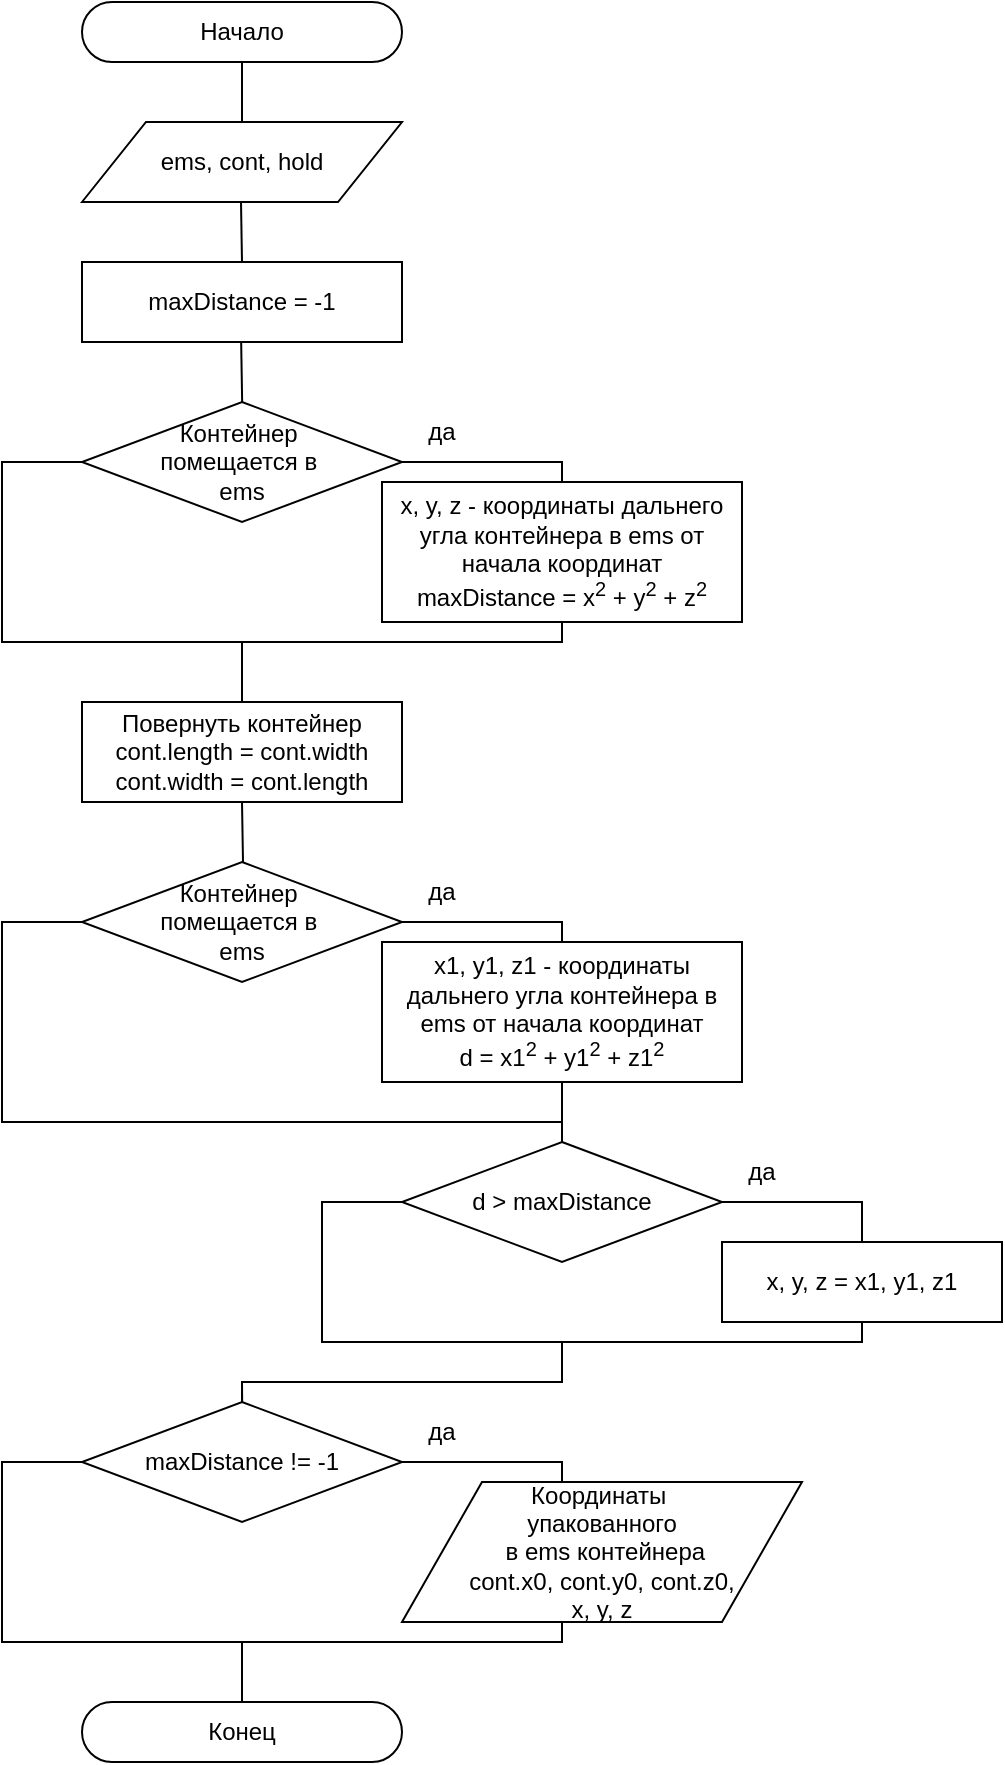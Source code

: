 <mxfile version="27.0.9">
  <diagram name="Страница — 1" id="oIGkv35JSirXxDSVPZw_">
    <mxGraphModel dx="969" dy="-588" grid="1" gridSize="10" guides="1" tooltips="1" connect="1" arrows="1" fold="1" page="1" pageScale="1" pageWidth="827" pageHeight="1169" math="0" shadow="0">
      <root>
        <mxCell id="0" />
        <mxCell id="1" parent="0" />
        <mxCell id="ZmkryA6pYVP38JDTjNkh-118" value="Начало" style="html=1;dashed=0;whiteSpace=wrap;shape=mxgraph.dfd.start" vertex="1" parent="1">
          <mxGeometry x="320" y="1270" width="160" height="30" as="geometry" />
        </mxCell>
        <mxCell id="ZmkryA6pYVP38JDTjNkh-119" value="ems, cont, hold" style="shape=parallelogram;perimeter=parallelogramPerimeter;whiteSpace=wrap;html=1;dashed=0;" vertex="1" parent="1">
          <mxGeometry x="320" y="1330" width="160" height="40" as="geometry" />
        </mxCell>
        <mxCell id="ZmkryA6pYVP38JDTjNkh-120" value="" style="endArrow=none;html=1;rounded=0;entryX=0.5;entryY=0.5;entryDx=0;entryDy=15;entryPerimeter=0;exitX=0.5;exitY=0;exitDx=0;exitDy=0;" edge="1" parent="1" source="ZmkryA6pYVP38JDTjNkh-119" target="ZmkryA6pYVP38JDTjNkh-118">
          <mxGeometry width="50" height="50" relative="1" as="geometry">
            <mxPoint x="420" y="1420" as="sourcePoint" />
            <mxPoint x="470" y="1370" as="targetPoint" />
          </mxGeometry>
        </mxCell>
        <mxCell id="ZmkryA6pYVP38JDTjNkh-121" value="" style="endArrow=none;html=1;rounded=0;entryX=0.5;entryY=0.5;entryDx=0;entryDy=15;entryPerimeter=0;exitX=0.5;exitY=0;exitDx=0;exitDy=0;" edge="1" parent="1">
          <mxGeometry width="50" height="50" relative="1" as="geometry">
            <mxPoint x="400" y="1400.0" as="sourcePoint" />
            <mxPoint x="399.5" y="1370" as="targetPoint" />
          </mxGeometry>
        </mxCell>
        <mxCell id="ZmkryA6pYVP38JDTjNkh-124" value="maxDistance = -1" style="rounded=0;whiteSpace=wrap;html=1;" vertex="1" parent="1">
          <mxGeometry x="320" y="1400" width="160" height="40" as="geometry" />
        </mxCell>
        <mxCell id="ZmkryA6pYVP38JDTjNkh-126" value="Контейнер&amp;nbsp;&lt;div&gt;помещается в&amp;nbsp;&lt;/div&gt;&lt;div&gt;ems&lt;/div&gt;" style="rhombus;whiteSpace=wrap;html=1;" vertex="1" parent="1">
          <mxGeometry x="320" y="1470" width="160" height="60" as="geometry" />
        </mxCell>
        <mxCell id="ZmkryA6pYVP38JDTjNkh-127" value="" style="endArrow=none;html=1;rounded=0;entryX=0.5;entryY=0.5;entryDx=0;entryDy=15;entryPerimeter=0;exitX=0.5;exitY=0;exitDx=0;exitDy=0;" edge="1" parent="1">
          <mxGeometry width="50" height="50" relative="1" as="geometry">
            <mxPoint x="400.08" y="1470.0" as="sourcePoint" />
            <mxPoint x="399.58" y="1440" as="targetPoint" />
          </mxGeometry>
        </mxCell>
        <mxCell id="ZmkryA6pYVP38JDTjNkh-128" value="x, y, z - координаты дальнего угла контейнера в ems от начала координат&lt;div&gt;maxDistance = x&lt;sup&gt;2&lt;/sup&gt; + y&lt;sup&gt;2&lt;/sup&gt; + z&lt;sup&gt;2&lt;/sup&gt;&lt;/div&gt;" style="rounded=0;whiteSpace=wrap;html=1;" vertex="1" parent="1">
          <mxGeometry x="470" y="1510" width="180" height="70" as="geometry" />
        </mxCell>
        <mxCell id="ZmkryA6pYVP38JDTjNkh-129" value="" style="endArrow=none;html=1;rounded=0;entryX=1;entryY=0.5;entryDx=0;entryDy=0;exitX=0.5;exitY=0;exitDx=0;exitDy=0;" edge="1" parent="1" source="ZmkryA6pYVP38JDTjNkh-128">
          <mxGeometry width="50" height="50" relative="1" as="geometry">
            <mxPoint x="370" y="1670" as="sourcePoint" />
            <mxPoint x="480" y="1500" as="targetPoint" />
            <Array as="points">
              <mxPoint x="560" y="1500" />
              <mxPoint x="480" y="1500" />
            </Array>
          </mxGeometry>
        </mxCell>
        <mxCell id="ZmkryA6pYVP38JDTjNkh-130" value="" style="endArrow=none;html=1;rounded=0;entryX=0;entryY=0.5;entryDx=0;entryDy=0;" edge="1" parent="1">
          <mxGeometry width="50" height="50" relative="1" as="geometry">
            <mxPoint x="400" y="1590" as="sourcePoint" />
            <mxPoint x="320" y="1500" as="targetPoint" />
            <Array as="points">
              <mxPoint x="280" y="1590" />
              <mxPoint x="280" y="1500" />
            </Array>
          </mxGeometry>
        </mxCell>
        <mxCell id="ZmkryA6pYVP38JDTjNkh-131" value="да" style="text;html=1;align=center;verticalAlign=middle;whiteSpace=wrap;rounded=0;" vertex="1" parent="1">
          <mxGeometry x="470" y="1470" width="60" height="30" as="geometry" />
        </mxCell>
        <mxCell id="ZmkryA6pYVP38JDTjNkh-137" value="" style="endArrow=none;html=1;rounded=0;entryX=0.5;entryY=1;entryDx=0;entryDy=0;exitX=0.5;exitY=1;exitDx=0;exitDy=0;" edge="1" parent="1" target="ZmkryA6pYVP38JDTjNkh-128">
          <mxGeometry width="50" height="50" relative="1" as="geometry">
            <mxPoint x="400" y="1620" as="sourcePoint" />
            <mxPoint x="590" y="1570" as="targetPoint" />
            <Array as="points">
              <mxPoint x="400" y="1590" />
              <mxPoint x="560" y="1590" />
            </Array>
          </mxGeometry>
        </mxCell>
        <mxCell id="ZmkryA6pYVP38JDTjNkh-138" value="Повернуть контейнер&lt;div&gt;cont.length = cont.width&lt;/div&gt;&lt;div&gt;cont.width = cont.length&lt;br&gt;&lt;/div&gt;" style="rounded=0;whiteSpace=wrap;html=1;" vertex="1" parent="1">
          <mxGeometry x="320" y="1620" width="160" height="50" as="geometry" />
        </mxCell>
        <mxCell id="ZmkryA6pYVP38JDTjNkh-139" value="Контейнер&amp;nbsp;&lt;div&gt;помещается в&amp;nbsp;&lt;/div&gt;&lt;div&gt;ems&lt;/div&gt;" style="rhombus;whiteSpace=wrap;html=1;" vertex="1" parent="1">
          <mxGeometry x="320" y="1700" width="160" height="60" as="geometry" />
        </mxCell>
        <mxCell id="ZmkryA6pYVP38JDTjNkh-140" value="x1, y1, z1 - координаты дальнего угла контейнера в ems от начала координат&lt;div&gt;d = x1&lt;sup&gt;2&lt;/sup&gt; + y1&lt;sup&gt;2&lt;/sup&gt; + z1&lt;sup&gt;2&lt;/sup&gt;&lt;/div&gt;" style="rounded=0;whiteSpace=wrap;html=1;" vertex="1" parent="1">
          <mxGeometry x="470" y="1740" width="180" height="70" as="geometry" />
        </mxCell>
        <mxCell id="ZmkryA6pYVP38JDTjNkh-141" value="" style="endArrow=none;html=1;rounded=0;entryX=1;entryY=0.5;entryDx=0;entryDy=0;exitX=0.5;exitY=0;exitDx=0;exitDy=0;" edge="1" parent="1" source="ZmkryA6pYVP38JDTjNkh-140">
          <mxGeometry width="50" height="50" relative="1" as="geometry">
            <mxPoint x="370" y="1900" as="sourcePoint" />
            <mxPoint x="480" y="1730" as="targetPoint" />
            <Array as="points">
              <mxPoint x="560" y="1730" />
              <mxPoint x="480" y="1730" />
            </Array>
          </mxGeometry>
        </mxCell>
        <mxCell id="ZmkryA6pYVP38JDTjNkh-142" value="" style="endArrow=none;html=1;rounded=0;entryX=0;entryY=0.5;entryDx=0;entryDy=0;" edge="1" parent="1">
          <mxGeometry width="50" height="50" relative="1" as="geometry">
            <mxPoint x="560" y="1830" as="sourcePoint" />
            <mxPoint x="320" y="1730" as="targetPoint" />
            <Array as="points">
              <mxPoint x="280" y="1830" />
              <mxPoint x="280" y="1730" />
            </Array>
          </mxGeometry>
        </mxCell>
        <mxCell id="ZmkryA6pYVP38JDTjNkh-143" value="да" style="text;html=1;align=center;verticalAlign=middle;whiteSpace=wrap;rounded=0;" vertex="1" parent="1">
          <mxGeometry x="470" y="1700" width="60" height="30" as="geometry" />
        </mxCell>
        <mxCell id="ZmkryA6pYVP38JDTjNkh-144" value="d &amp;gt; maxDistance" style="rhombus;whiteSpace=wrap;html=1;" vertex="1" parent="1">
          <mxGeometry x="480" y="1840" width="160" height="60" as="geometry" />
        </mxCell>
        <mxCell id="ZmkryA6pYVP38JDTjNkh-145" value="x, y, z = x1, y1, z1" style="rounded=0;whiteSpace=wrap;html=1;" vertex="1" parent="1">
          <mxGeometry x="640" y="1890" width="140" height="40" as="geometry" />
        </mxCell>
        <mxCell id="ZmkryA6pYVP38JDTjNkh-146" value="" style="endArrow=none;html=1;rounded=0;entryX=1;entryY=0.5;entryDx=0;entryDy=0;exitX=0.5;exitY=0;exitDx=0;exitDy=0;" edge="1" parent="1" source="ZmkryA6pYVP38JDTjNkh-145">
          <mxGeometry width="50" height="50" relative="1" as="geometry">
            <mxPoint x="530" y="2040" as="sourcePoint" />
            <mxPoint x="640" y="1870" as="targetPoint" />
            <Array as="points">
              <mxPoint x="710" y="1870" />
              <mxPoint x="640" y="1870" />
            </Array>
          </mxGeometry>
        </mxCell>
        <mxCell id="ZmkryA6pYVP38JDTjNkh-147" value="" style="endArrow=none;html=1;rounded=0;entryX=0;entryY=0.5;entryDx=0;entryDy=0;" edge="1" parent="1">
          <mxGeometry width="50" height="50" relative="1" as="geometry">
            <mxPoint x="560" y="1940" as="sourcePoint" />
            <mxPoint x="480" y="1870" as="targetPoint" />
            <Array as="points">
              <mxPoint x="440" y="1940" />
              <mxPoint x="440" y="1870" />
            </Array>
          </mxGeometry>
        </mxCell>
        <mxCell id="ZmkryA6pYVP38JDTjNkh-148" value="да" style="text;html=1;align=center;verticalAlign=middle;whiteSpace=wrap;rounded=0;" vertex="1" parent="1">
          <mxGeometry x="630" y="1840" width="60" height="30" as="geometry" />
        </mxCell>
        <mxCell id="ZmkryA6pYVP38JDTjNkh-151" value="" style="endArrow=none;html=1;rounded=0;entryX=0.5;entryY=0.5;entryDx=0;entryDy=15;entryPerimeter=0;exitX=0.5;exitY=0;exitDx=0;exitDy=0;" edge="1" parent="1" source="ZmkryA6pYVP38JDTjNkh-144">
          <mxGeometry width="50" height="50" relative="1" as="geometry">
            <mxPoint x="560" y="1830" as="sourcePoint" />
            <mxPoint x="560" y="1810" as="targetPoint" />
          </mxGeometry>
        </mxCell>
        <mxCell id="ZmkryA6pYVP38JDTjNkh-153" value="" style="endArrow=none;html=1;rounded=0;entryX=0.5;entryY=1;entryDx=0;entryDy=0;" edge="1" parent="1">
          <mxGeometry width="50" height="50" relative="1" as="geometry">
            <mxPoint x="400" y="2020" as="sourcePoint" />
            <mxPoint x="710" y="1930" as="targetPoint" />
            <Array as="points">
              <mxPoint x="400" y="1960" />
              <mxPoint x="560" y="1960" />
              <mxPoint x="560" y="1940" />
              <mxPoint x="710" y="1940" />
            </Array>
          </mxGeometry>
        </mxCell>
        <mxCell id="ZmkryA6pYVP38JDTjNkh-154" value="maxDistance != -1" style="rhombus;whiteSpace=wrap;html=1;" vertex="1" parent="1">
          <mxGeometry x="320" y="1970" width="160" height="60" as="geometry" />
        </mxCell>
        <mxCell id="ZmkryA6pYVP38JDTjNkh-155" value="" style="endArrow=none;html=1;rounded=0;exitX=0.5;exitY=0;exitDx=0;exitDy=0;" edge="1" parent="1">
          <mxGeometry width="50" height="50" relative="1" as="geometry">
            <mxPoint x="400.08" y="1970" as="sourcePoint" />
            <mxPoint x="400" y="1960" as="targetPoint" />
          </mxGeometry>
        </mxCell>
        <mxCell id="ZmkryA6pYVP38JDTjNkh-157" value="" style="endArrow=none;html=1;rounded=0;entryX=1;entryY=0.5;entryDx=0;entryDy=0;exitX=0.5;exitY=0;exitDx=0;exitDy=0;" edge="1" parent="1">
          <mxGeometry width="50" height="50" relative="1" as="geometry">
            <mxPoint x="560" y="2010" as="sourcePoint" />
            <mxPoint x="480" y="2000" as="targetPoint" />
            <Array as="points">
              <mxPoint x="560" y="2000" />
              <mxPoint x="480" y="2000" />
            </Array>
          </mxGeometry>
        </mxCell>
        <mxCell id="ZmkryA6pYVP38JDTjNkh-158" value="" style="endArrow=none;html=1;rounded=0;entryX=0;entryY=0.5;entryDx=0;entryDy=0;" edge="1" parent="1">
          <mxGeometry width="50" height="50" relative="1" as="geometry">
            <mxPoint x="400" y="2090" as="sourcePoint" />
            <mxPoint x="320" y="2000" as="targetPoint" />
            <Array as="points">
              <mxPoint x="280" y="2090" />
              <mxPoint x="280" y="2000" />
            </Array>
          </mxGeometry>
        </mxCell>
        <mxCell id="ZmkryA6pYVP38JDTjNkh-159" value="да" style="text;html=1;align=center;verticalAlign=middle;whiteSpace=wrap;rounded=0;" vertex="1" parent="1">
          <mxGeometry x="470" y="1970" width="60" height="30" as="geometry" />
        </mxCell>
        <mxCell id="ZmkryA6pYVP38JDTjNkh-160" value="" style="endArrow=none;html=1;rounded=0;entryX=0.5;entryY=1;entryDx=0;entryDy=0;exitX=0.5;exitY=1;exitDx=0;exitDy=0;" edge="1" parent="1">
          <mxGeometry width="50" height="50" relative="1" as="geometry">
            <mxPoint x="400" y="2120" as="sourcePoint" />
            <mxPoint x="560" y="2080" as="targetPoint" />
            <Array as="points">
              <mxPoint x="400" y="2090" />
              <mxPoint x="560" y="2090" />
            </Array>
          </mxGeometry>
        </mxCell>
        <mxCell id="ZmkryA6pYVP38JDTjNkh-161" value="Координаты&amp;nbsp;&lt;div&gt;упакованного&lt;div&gt;&amp;nbsp;в ems контейнера&lt;div&gt;cont.x0, cont.y0, cont.z0,&lt;/div&gt;&lt;div&gt;x, y, z&lt;/div&gt;&lt;/div&gt;&lt;/div&gt;" style="shape=parallelogram;perimeter=parallelogramPerimeter;whiteSpace=wrap;html=1;dashed=0;" vertex="1" parent="1">
          <mxGeometry x="480" y="2010" width="200" height="70" as="geometry" />
        </mxCell>
        <mxCell id="ZmkryA6pYVP38JDTjNkh-162" value="Конец" style="html=1;dashed=0;whiteSpace=wrap;shape=mxgraph.dfd.start" vertex="1" parent="1">
          <mxGeometry x="320" y="2120" width="160" height="30" as="geometry" />
        </mxCell>
        <mxCell id="ZmkryA6pYVP38JDTjNkh-163" value="" style="endArrow=none;html=1;rounded=0;entryX=0.5;entryY=0.5;entryDx=0;entryDy=15;entryPerimeter=0;exitX=0.5;exitY=0;exitDx=0;exitDy=0;" edge="1" parent="1">
          <mxGeometry width="50" height="50" relative="1" as="geometry">
            <mxPoint x="400" y="2120" as="sourcePoint" />
            <mxPoint x="400" y="2090" as="targetPoint" />
          </mxGeometry>
        </mxCell>
        <mxCell id="ZmkryA6pYVP38JDTjNkh-164" value="" style="endArrow=none;html=1;rounded=0;entryX=0.5;entryY=0.5;entryDx=0;entryDy=15;entryPerimeter=0;exitX=0.5;exitY=0;exitDx=0;exitDy=0;" edge="1" parent="1">
          <mxGeometry width="50" height="50" relative="1" as="geometry">
            <mxPoint x="400.5" y="1700.0" as="sourcePoint" />
            <mxPoint x="400" y="1670" as="targetPoint" />
          </mxGeometry>
        </mxCell>
      </root>
    </mxGraphModel>
  </diagram>
</mxfile>
